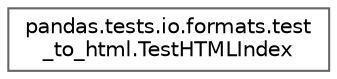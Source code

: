 digraph "Graphical Class Hierarchy"
{
 // LATEX_PDF_SIZE
  bgcolor="transparent";
  edge [fontname=Helvetica,fontsize=10,labelfontname=Helvetica,labelfontsize=10];
  node [fontname=Helvetica,fontsize=10,shape=box,height=0.2,width=0.4];
  rankdir="LR";
  Node0 [id="Node000000",label="pandas.tests.io.formats.test\l_to_html.TestHTMLIndex",height=0.2,width=0.4,color="grey40", fillcolor="white", style="filled",URL="$d1/d24/classpandas_1_1tests_1_1io_1_1formats_1_1test__to__html_1_1TestHTMLIndex.html",tooltip=" "];
}

